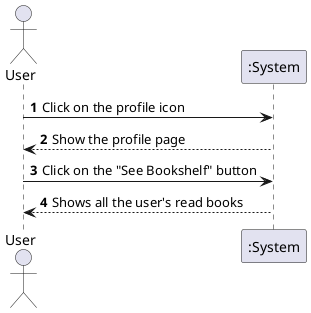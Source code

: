@startuml
'https://plantuml.com/sequence-diagram

autonumber

actor "User" as user
participant ":System" as sys

user -> sys: Click on the profile icon
user <-- sys: Show the profile page

user -> sys: Click on the "See Bookshelf" button
user <-- sys: Shows all the user's read books
@enduml